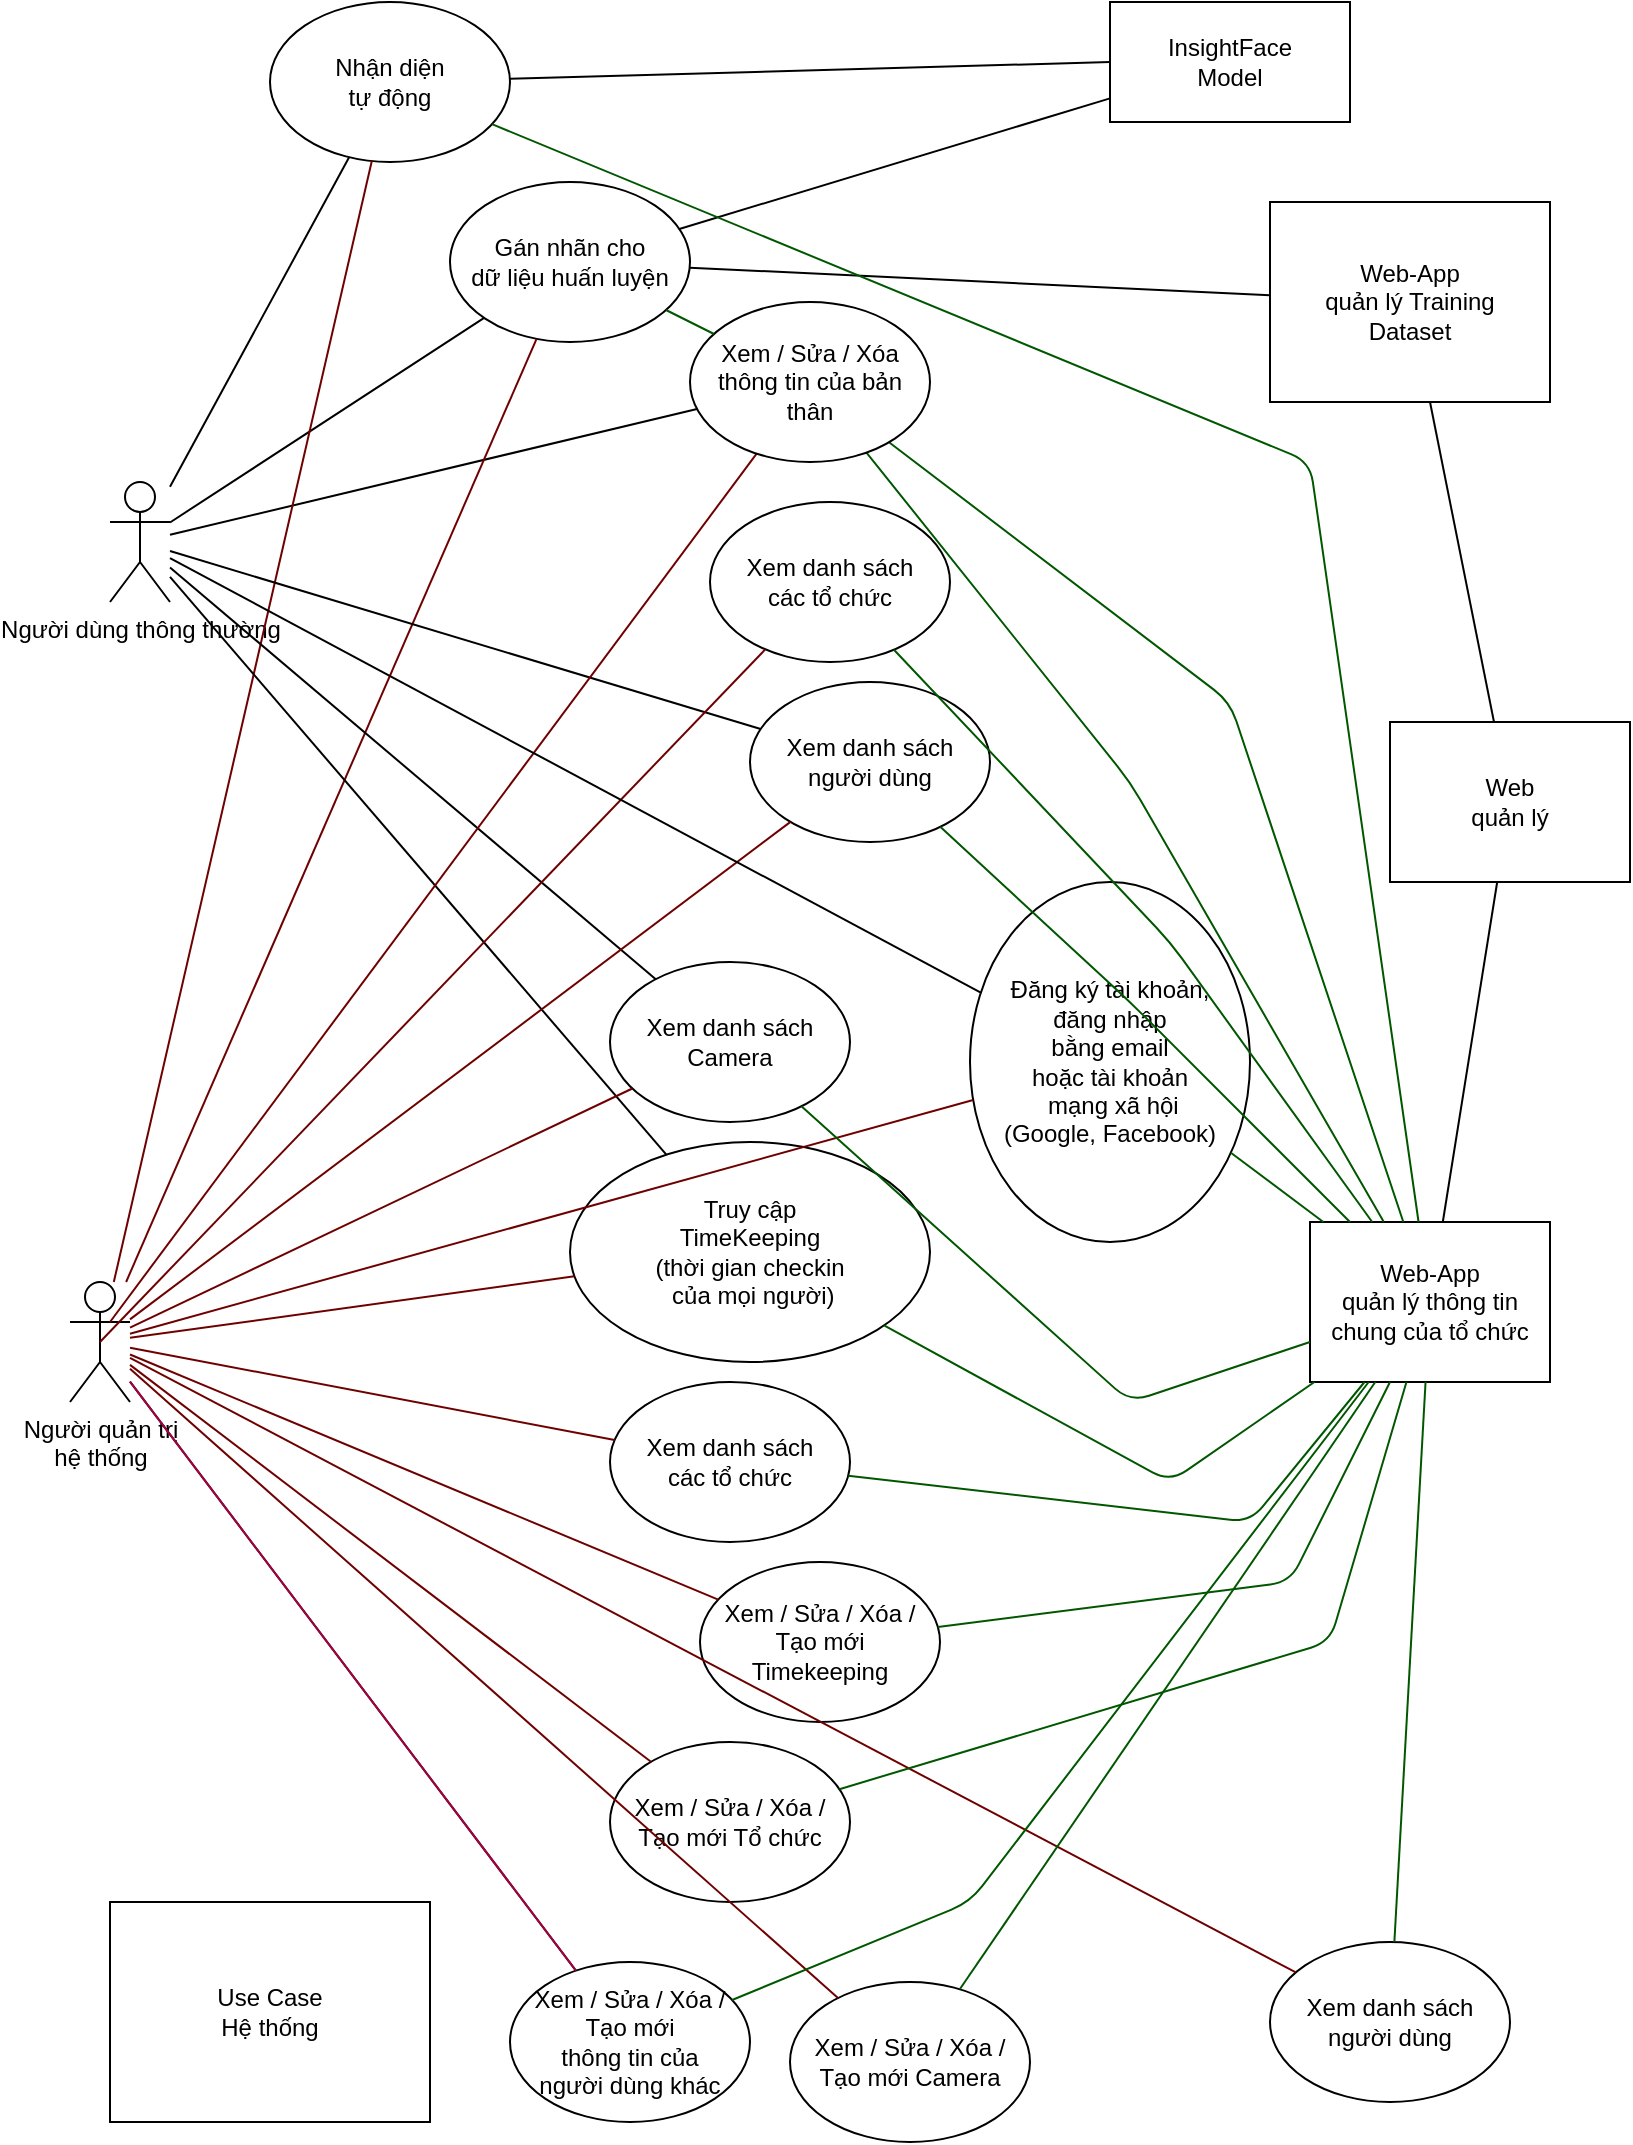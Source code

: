 <mxfile version="13.2.2" type="device"><diagram id="R1qN8K7tQxQ3EBGtBR8B" name="Page-1"><mxGraphModel dx="1422" dy="816" grid="1" gridSize="10" guides="1" tooltips="1" connect="1" arrows="1" fold="1" page="1" pageScale="1" pageWidth="850" pageHeight="1100" math="0" shadow="0"><root><mxCell id="0"/><mxCell id="1" parent="0"/><mxCell id="PGBQFhlcMs_mOg2rS9PG-1" value="Người dùng thông thường" style="shape=umlActor;verticalLabelPosition=bottom;labelBackgroundColor=#ffffff;verticalAlign=top;html=1;outlineConnect=0;" vertex="1" parent="1"><mxGeometry x="70" y="250" width="30" height="60" as="geometry"/></mxCell><mxCell id="PGBQFhlcMs_mOg2rS9PG-2" value="Nhận diện&lt;br&gt;tự động" style="ellipse;whiteSpace=wrap;html=1;" vertex="1" parent="1"><mxGeometry x="150" y="10" width="120" height="80" as="geometry"/></mxCell><mxCell id="PGBQFhlcMs_mOg2rS9PG-3" value="" style="endArrow=none;html=1;" edge="1" parent="1" source="PGBQFhlcMs_mOg2rS9PG-1" target="PGBQFhlcMs_mOg2rS9PG-2"><mxGeometry width="50" height="50" relative="1" as="geometry"><mxPoint x="400" y="440" as="sourcePoint"/><mxPoint x="450" y="390" as="targetPoint"/></mxGeometry></mxCell><mxCell id="PGBQFhlcMs_mOg2rS9PG-4" value="InsightFace &lt;br&gt;Model" style="rounded=0;whiteSpace=wrap;html=1;" vertex="1" parent="1"><mxGeometry x="570" y="10" width="120" height="60" as="geometry"/></mxCell><mxCell id="PGBQFhlcMs_mOg2rS9PG-5" value="" style="endArrow=none;html=1;entryX=0;entryY=0.5;entryDx=0;entryDy=0;" edge="1" parent="1" source="PGBQFhlcMs_mOg2rS9PG-2" target="PGBQFhlcMs_mOg2rS9PG-4"><mxGeometry width="50" height="50" relative="1" as="geometry"><mxPoint x="400" y="280" as="sourcePoint"/><mxPoint x="450" y="230" as="targetPoint"/></mxGeometry></mxCell><mxCell id="PGBQFhlcMs_mOg2rS9PG-7" value="Gán nhãn cho&lt;br&gt;dữ liệu huấn luyện" style="ellipse;whiteSpace=wrap;html=1;" vertex="1" parent="1"><mxGeometry x="240" y="100" width="120" height="80" as="geometry"/></mxCell><mxCell id="PGBQFhlcMs_mOg2rS9PG-8" value="" style="endArrow=none;html=1;" edge="1" parent="1" source="PGBQFhlcMs_mOg2rS9PG-1" target="PGBQFhlcMs_mOg2rS9PG-7"><mxGeometry width="50" height="50" relative="1" as="geometry"><mxPoint x="400" y="280" as="sourcePoint"/><mxPoint x="450" y="230" as="targetPoint"/><Array as="points"/></mxGeometry></mxCell><mxCell id="PGBQFhlcMs_mOg2rS9PG-11" value="Web&lt;br&gt;quản lý" style="rounded=0;whiteSpace=wrap;html=1;" vertex="1" parent="1"><mxGeometry x="710" y="370" width="120" height="80" as="geometry"/></mxCell><mxCell id="PGBQFhlcMs_mOg2rS9PG-13" value="Web-App&lt;br&gt;quản lý Training&lt;br&gt;Dataset" style="whiteSpace=wrap;html=1;" vertex="1" parent="1"><mxGeometry x="650" y="110" width="140" height="100" as="geometry"/></mxCell><mxCell id="PGBQFhlcMs_mOg2rS9PG-14" value="Web-App&lt;br&gt;quản lý thông tin&lt;br&gt;chung của tổ chức" style="rounded=0;whiteSpace=wrap;html=1;" vertex="1" parent="1"><mxGeometry x="670" y="620" width="120" height="80" as="geometry"/></mxCell><mxCell id="PGBQFhlcMs_mOg2rS9PG-16" value="" style="endArrow=none;html=1;" edge="1" parent="1" source="PGBQFhlcMs_mOg2rS9PG-7" target="PGBQFhlcMs_mOg2rS9PG-13"><mxGeometry width="50" height="50" relative="1" as="geometry"><mxPoint x="400" y="280" as="sourcePoint"/><mxPoint x="450" y="230" as="targetPoint"/></mxGeometry></mxCell><mxCell id="PGBQFhlcMs_mOg2rS9PG-17" value="" style="endArrow=none;html=1;" edge="1" parent="1" source="PGBQFhlcMs_mOg2rS9PG-13" target="PGBQFhlcMs_mOg2rS9PG-11"><mxGeometry width="50" height="50" relative="1" as="geometry"><mxPoint x="400" y="280" as="sourcePoint"/><mxPoint x="450" y="230" as="targetPoint"/></mxGeometry></mxCell><mxCell id="PGBQFhlcMs_mOg2rS9PG-18" value="" style="endArrow=none;html=1;" edge="1" parent="1" source="PGBQFhlcMs_mOg2rS9PG-14" target="PGBQFhlcMs_mOg2rS9PG-11"><mxGeometry width="50" height="50" relative="1" as="geometry"><mxPoint x="400" y="280" as="sourcePoint"/><mxPoint x="450" y="230" as="targetPoint"/></mxGeometry></mxCell><mxCell id="PGBQFhlcMs_mOg2rS9PG-19" value="" style="endArrow=none;html=1;" edge="1" parent="1" source="PGBQFhlcMs_mOg2rS9PG-7" target="PGBQFhlcMs_mOg2rS9PG-4"><mxGeometry width="50" height="50" relative="1" as="geometry"><mxPoint x="400" y="440" as="sourcePoint"/><mxPoint x="450" y="390" as="targetPoint"/></mxGeometry></mxCell><mxCell id="PGBQFhlcMs_mOg2rS9PG-21" value="Người quản trị&lt;br&gt;hệ thống" style="shape=umlActor;verticalLabelPosition=bottom;labelBackgroundColor=#ffffff;verticalAlign=top;html=1;outlineConnect=0;" vertex="1" parent="1"><mxGeometry x="50" y="650" width="30" height="60" as="geometry"/></mxCell><mxCell id="PGBQFhlcMs_mOg2rS9PG-30" value="" style="endArrow=none;html=1;" edge="1" parent="1" source="PGBQFhlcMs_mOg2rS9PG-1" target="PGBQFhlcMs_mOg2rS9PG-20"><mxGeometry width="50" height="50" relative="1" as="geometry"><mxPoint x="400" y="280" as="sourcePoint"/><mxPoint x="450" y="230" as="targetPoint"/></mxGeometry></mxCell><mxCell id="PGBQFhlcMs_mOg2rS9PG-31" value="Xem / Sửa / Xóa / Tạo mới&lt;br&gt;thông tin của&lt;br&gt;người dùng khác" style="ellipse;whiteSpace=wrap;html=1;" vertex="1" parent="1"><mxGeometry x="270" y="990" width="120" height="80" as="geometry"/></mxCell><mxCell id="PGBQFhlcMs_mOg2rS9PG-34" value="" style="endArrow=none;html=1;" edge="1" parent="1" source="PGBQFhlcMs_mOg2rS9PG-21" target="PGBQFhlcMs_mOg2rS9PG-31"><mxGeometry width="50" height="50" relative="1" as="geometry"><mxPoint x="400" y="500" as="sourcePoint"/><mxPoint x="450" y="450" as="targetPoint"/></mxGeometry></mxCell><mxCell id="PGBQFhlcMs_mOg2rS9PG-35" value="" style="endArrow=none;html=1;fillColor=#d80073;strokeColor=#A50040;" edge="1" parent="1" source="PGBQFhlcMs_mOg2rS9PG-21" target="PGBQFhlcMs_mOg2rS9PG-31"><mxGeometry width="50" height="50" relative="1" as="geometry"><mxPoint x="400" y="500" as="sourcePoint"/><mxPoint x="450" y="450" as="targetPoint"/></mxGeometry></mxCell><mxCell id="PGBQFhlcMs_mOg2rS9PG-36" value="" style="endArrow=none;html=1;fillColor=#a20025;strokeColor=#6F0000;" edge="1" parent="1" source="PGBQFhlcMs_mOg2rS9PG-21" target="PGBQFhlcMs_mOg2rS9PG-7"><mxGeometry width="50" height="50" relative="1" as="geometry"><mxPoint x="400" y="500" as="sourcePoint"/><mxPoint x="450" y="450" as="targetPoint"/></mxGeometry></mxCell><mxCell id="PGBQFhlcMs_mOg2rS9PG-37" value="" style="endArrow=none;html=1;fillColor=#a20025;strokeColor=#6F0000;" edge="1" parent="1" source="PGBQFhlcMs_mOg2rS9PG-2" target="PGBQFhlcMs_mOg2rS9PG-21"><mxGeometry width="50" height="50" relative="1" as="geometry"><mxPoint x="400" y="500" as="sourcePoint"/><mxPoint x="450" y="450" as="targetPoint"/></mxGeometry></mxCell><mxCell id="PGBQFhlcMs_mOg2rS9PG-40" value="Xem danh sách&lt;br&gt;người dùng" style="ellipse;whiteSpace=wrap;html=1;" vertex="1" parent="1"><mxGeometry x="390" y="350" width="120" height="80" as="geometry"/></mxCell><mxCell id="PGBQFhlcMs_mOg2rS9PG-41" value="Xem danh sách&lt;br&gt;các tổ chức" style="ellipse;whiteSpace=wrap;html=1;" vertex="1" parent="1"><mxGeometry x="370" y="260" width="120" height="80" as="geometry"/></mxCell><mxCell id="PGBQFhlcMs_mOg2rS9PG-42" value="Xem danh sách&lt;br&gt;Camera" style="ellipse;whiteSpace=wrap;html=1;" vertex="1" parent="1"><mxGeometry x="320" y="490" width="120" height="80" as="geometry"/></mxCell><mxCell id="PGBQFhlcMs_mOg2rS9PG-43" value="Truy cập&lt;br&gt;TimeKeeping&lt;br&gt;(thời gian checkin&lt;br&gt;&amp;nbsp;của mọi người)" style="ellipse;whiteSpace=wrap;html=1;" vertex="1" parent="1"><mxGeometry x="300" y="580" width="180" height="110" as="geometry"/></mxCell><mxCell id="PGBQFhlcMs_mOg2rS9PG-45" value="Xem / Sửa / Xóa / Tạo mới Camera" style="ellipse;whiteSpace=wrap;html=1;" vertex="1" parent="1"><mxGeometry x="410" y="1000" width="120" height="80" as="geometry"/></mxCell><mxCell id="PGBQFhlcMs_mOg2rS9PG-46" value="Xem danh sách&lt;br&gt;các tổ chức" style="ellipse;whiteSpace=wrap;html=1;" vertex="1" parent="1"><mxGeometry x="320" y="700" width="120" height="80" as="geometry"/></mxCell><mxCell id="PGBQFhlcMs_mOg2rS9PG-47" value="Xem / Sửa / Xóa / Tạo mới Tổ chức" style="ellipse;whiteSpace=wrap;html=1;" vertex="1" parent="1"><mxGeometry x="320" y="880" width="120" height="80" as="geometry"/></mxCell><mxCell id="PGBQFhlcMs_mOg2rS9PG-48" value="Xem / Sửa / Xóa / Tạo mới &lt;br&gt;Timekeeping" style="ellipse;whiteSpace=wrap;html=1;" vertex="1" parent="1"><mxGeometry x="365" y="790" width="120" height="80" as="geometry"/></mxCell><mxCell id="PGBQFhlcMs_mOg2rS9PG-49" value="" style="endArrow=none;html=1;" edge="1" parent="1" source="PGBQFhlcMs_mOg2rS9PG-42" target="PGBQFhlcMs_mOg2rS9PG-1"><mxGeometry width="50" height="50" relative="1" as="geometry"><mxPoint x="70" y="420" as="sourcePoint"/><mxPoint x="120" y="370" as="targetPoint"/></mxGeometry></mxCell><mxCell id="PGBQFhlcMs_mOg2rS9PG-50" value="" style="endArrow=none;html=1;" edge="1" parent="1" source="PGBQFhlcMs_mOg2rS9PG-1" target="PGBQFhlcMs_mOg2rS9PG-40"><mxGeometry width="50" height="50" relative="1" as="geometry"><mxPoint x="400" y="500" as="sourcePoint"/><mxPoint x="450" y="450" as="targetPoint"/></mxGeometry></mxCell><mxCell id="PGBQFhlcMs_mOg2rS9PG-51" value="" style="endArrow=none;html=1;fillColor=#a20025;strokeColor=#6F0000;" edge="1" parent="1" source="PGBQFhlcMs_mOg2rS9PG-21" target="PGBQFhlcMs_mOg2rS9PG-48"><mxGeometry width="50" height="50" relative="1" as="geometry"><mxPoint x="400" y="810" as="sourcePoint"/><mxPoint x="450" y="760" as="targetPoint"/></mxGeometry></mxCell><mxCell id="PGBQFhlcMs_mOg2rS9PG-52" value="" style="endArrow=none;html=1;fillColor=#a20025;strokeColor=#6F0000;" edge="1" parent="1" source="PGBQFhlcMs_mOg2rS9PG-21" target="PGBQFhlcMs_mOg2rS9PG-47"><mxGeometry width="50" height="50" relative="1" as="geometry"><mxPoint x="400" y="810" as="sourcePoint"/><mxPoint x="450" y="760" as="targetPoint"/></mxGeometry></mxCell><mxCell id="PGBQFhlcMs_mOg2rS9PG-53" value="" style="endArrow=none;html=1;fillColor=#a20025;strokeColor=#6F0000;" edge="1" parent="1" source="PGBQFhlcMs_mOg2rS9PG-21" target="PGBQFhlcMs_mOg2rS9PG-45"><mxGeometry width="50" height="50" relative="1" as="geometry"><mxPoint x="400" y="810" as="sourcePoint"/><mxPoint x="450" y="760" as="targetPoint"/></mxGeometry></mxCell><mxCell id="PGBQFhlcMs_mOg2rS9PG-54" value="" style="endArrow=none;html=1;fillColor=#a20025;strokeColor=#6F0000;" edge="1" parent="1" source="PGBQFhlcMs_mOg2rS9PG-21" target="PGBQFhlcMs_mOg2rS9PG-46"><mxGeometry width="50" height="50" relative="1" as="geometry"><mxPoint x="150" y="670" as="sourcePoint"/><mxPoint x="450" y="550" as="targetPoint"/></mxGeometry></mxCell><mxCell id="PGBQFhlcMs_mOg2rS9PG-55" value="" style="endArrow=none;html=1;" edge="1" parent="1" source="PGBQFhlcMs_mOg2rS9PG-1" target="PGBQFhlcMs_mOg2rS9PG-43"><mxGeometry width="50" height="50" relative="1" as="geometry"><mxPoint x="400" y="390" as="sourcePoint"/><mxPoint x="450" y="340" as="targetPoint"/></mxGeometry></mxCell><mxCell id="PGBQFhlcMs_mOg2rS9PG-56" value="" style="endArrow=none;html=1;fillColor=#a20025;strokeColor=#6F0000;" edge="1" parent="1" source="PGBQFhlcMs_mOg2rS9PG-21" target="PGBQFhlcMs_mOg2rS9PG-43"><mxGeometry width="50" height="50" relative="1" as="geometry"><mxPoint x="400" y="500" as="sourcePoint"/><mxPoint x="450" y="450" as="targetPoint"/></mxGeometry></mxCell><mxCell id="PGBQFhlcMs_mOg2rS9PG-57" value="" style="endArrow=none;html=1;fillColor=#a20025;strokeColor=#6F0000;" edge="1" parent="1" source="PGBQFhlcMs_mOg2rS9PG-21" target="PGBQFhlcMs_mOg2rS9PG-42"><mxGeometry width="50" height="50" relative="1" as="geometry"><mxPoint x="210" y="600" as="sourcePoint"/><mxPoint x="260" y="550" as="targetPoint"/></mxGeometry></mxCell><mxCell id="PGBQFhlcMs_mOg2rS9PG-58" value="" style="endArrow=none;html=1;exitX=0.5;exitY=0.5;exitDx=0;exitDy=0;exitPerimeter=0;fillColor=#a20025;strokeColor=#6F0000;" edge="1" parent="1" source="PGBQFhlcMs_mOg2rS9PG-21" target="PGBQFhlcMs_mOg2rS9PG-41"><mxGeometry width="50" height="50" relative="1" as="geometry"><mxPoint x="197" y="550" as="sourcePoint"/><mxPoint x="247" y="500" as="targetPoint"/></mxGeometry></mxCell><mxCell id="PGBQFhlcMs_mOg2rS9PG-59" value="" style="endArrow=none;html=1;fillColor=#a20025;strokeColor=#6F0000;" edge="1" parent="1" source="PGBQFhlcMs_mOg2rS9PG-21" target="PGBQFhlcMs_mOg2rS9PG-40"><mxGeometry width="50" height="50" relative="1" as="geometry"><mxPoint x="190" y="555" as="sourcePoint"/><mxPoint x="240" y="505" as="targetPoint"/></mxGeometry></mxCell><mxCell id="PGBQFhlcMs_mOg2rS9PG-60" value="" style="endArrow=none;html=1;fillColor=#a20025;strokeColor=#6F0000;" edge="1" parent="1" target="PGBQFhlcMs_mOg2rS9PG-20"><mxGeometry width="50" height="50" relative="1" as="geometry"><mxPoint x="70" y="670" as="sourcePoint"/><mxPoint x="450" y="340" as="targetPoint"/></mxGeometry></mxCell><mxCell id="PGBQFhlcMs_mOg2rS9PG-61" value="Đăng ký tài khoản,&lt;br&gt;đăng nhập&lt;br&gt;bằng email&lt;br&gt;hoặc tài khoản&lt;br&gt;&amp;nbsp;mạng xã hội&lt;br&gt;(Google, Facebook)" style="ellipse;whiteSpace=wrap;html=1;" vertex="1" parent="1"><mxGeometry x="500" y="450" width="140" height="180" as="geometry"/></mxCell><mxCell id="PGBQFhlcMs_mOg2rS9PG-64" value="" style="endArrow=none;html=1;" edge="1" parent="1" source="PGBQFhlcMs_mOg2rS9PG-1" target="PGBQFhlcMs_mOg2rS9PG-61"><mxGeometry width="50" height="50" relative="1" as="geometry"><mxPoint x="400" y="390" as="sourcePoint"/><mxPoint x="450" y="340" as="targetPoint"/></mxGeometry></mxCell><mxCell id="PGBQFhlcMs_mOg2rS9PG-65" value="" style="endArrow=none;html=1;fillColor=#a20025;strokeColor=#6F0000;" edge="1" parent="1" source="PGBQFhlcMs_mOg2rS9PG-21" target="PGBQFhlcMs_mOg2rS9PG-61"><mxGeometry width="50" height="50" relative="1" as="geometry"><mxPoint x="400" y="600" as="sourcePoint"/><mxPoint x="450" y="550" as="targetPoint"/></mxGeometry></mxCell><mxCell id="PGBQFhlcMs_mOg2rS9PG-66" value="Xem danh sách người dùng" style="ellipse;whiteSpace=wrap;html=1;" vertex="1" parent="1"><mxGeometry x="650" y="980" width="120" height="80" as="geometry"/></mxCell><mxCell id="PGBQFhlcMs_mOg2rS9PG-67" value="" style="endArrow=none;html=1;fillColor=#a20025;strokeColor=#6F0000;" edge="1" parent="1" source="PGBQFhlcMs_mOg2rS9PG-66" target="PGBQFhlcMs_mOg2rS9PG-21"><mxGeometry width="50" height="50" relative="1" as="geometry"><mxPoint x="400" y="650" as="sourcePoint"/><mxPoint x="30" y="710" as="targetPoint"/></mxGeometry></mxCell><mxCell id="PGBQFhlcMs_mOg2rS9PG-68" value="" style="endArrow=none;html=1;fillColor=#008a00;strokeColor=#005700;" edge="1" parent="1" source="PGBQFhlcMs_mOg2rS9PG-2" target="PGBQFhlcMs_mOg2rS9PG-14"><mxGeometry width="50" height="50" relative="1" as="geometry"><mxPoint x="400" y="650" as="sourcePoint"/><mxPoint x="450" y="600" as="targetPoint"/><Array as="points"><mxPoint x="670" y="240"/></Array></mxGeometry></mxCell><mxCell id="PGBQFhlcMs_mOg2rS9PG-69" value="" style="endArrow=none;html=1;fillColor=#008a00;strokeColor=#005700;" edge="1" parent="1" source="PGBQFhlcMs_mOg2rS9PG-40" target="PGBQFhlcMs_mOg2rS9PG-14"><mxGeometry width="50" height="50" relative="1" as="geometry"><mxPoint x="400" y="440" as="sourcePoint"/><mxPoint x="450" y="390" as="targetPoint"/><Array as="points"><mxPoint x="580" y="510"/></Array></mxGeometry></mxCell><mxCell id="PGBQFhlcMs_mOg2rS9PG-70" value="" style="endArrow=none;html=1;fillColor=#008a00;strokeColor=#005700;" edge="1" parent="1" source="PGBQFhlcMs_mOg2rS9PG-20" target="PGBQFhlcMs_mOg2rS9PG-14"><mxGeometry width="50" height="50" relative="1" as="geometry"><mxPoint x="400" y="440" as="sourcePoint"/><mxPoint x="450" y="390" as="targetPoint"/><Array as="points"><mxPoint x="580" y="400"/></Array></mxGeometry></mxCell><mxCell id="PGBQFhlcMs_mOg2rS9PG-71" value="" style="endArrow=none;html=1;fillColor=#008a00;strokeColor=#005700;" edge="1" parent="1" source="PGBQFhlcMs_mOg2rS9PG-20" target="PGBQFhlcMs_mOg2rS9PG-14"><mxGeometry width="50" height="50" relative="1" as="geometry"><mxPoint x="400" y="440" as="sourcePoint"/><mxPoint x="450" y="390" as="targetPoint"/><Array as="points"><mxPoint x="630" y="360"/></Array></mxGeometry></mxCell><mxCell id="PGBQFhlcMs_mOg2rS9PG-72" value="" style="endArrow=none;html=1;fillColor=#008a00;strokeColor=#005700;" edge="1" parent="1" source="PGBQFhlcMs_mOg2rS9PG-14" target="PGBQFhlcMs_mOg2rS9PG-41"><mxGeometry width="50" height="50" relative="1" as="geometry"><mxPoint x="400" y="440" as="sourcePoint"/><mxPoint x="450" y="390" as="targetPoint"/><Array as="points"><mxPoint x="600" y="480"/></Array></mxGeometry></mxCell><mxCell id="PGBQFhlcMs_mOg2rS9PG-74" value="" style="endArrow=none;html=1;fillColor=#008a00;strokeColor=#005700;" edge="1" parent="1" source="PGBQFhlcMs_mOg2rS9PG-66" target="PGBQFhlcMs_mOg2rS9PG-14"><mxGeometry width="50" height="50" relative="1" as="geometry"><mxPoint x="400" y="600" as="sourcePoint"/><mxPoint x="450" y="550" as="targetPoint"/></mxGeometry></mxCell><mxCell id="PGBQFhlcMs_mOg2rS9PG-75" value="" style="endArrow=none;html=1;fillColor=#008a00;strokeColor=#005700;" edge="1" parent="1" source="PGBQFhlcMs_mOg2rS9PG-47" target="PGBQFhlcMs_mOg2rS9PG-14"><mxGeometry width="50" height="50" relative="1" as="geometry"><mxPoint x="400" y="600" as="sourcePoint"/><mxPoint x="450" y="550" as="targetPoint"/><Array as="points"><mxPoint x="680" y="830"/></Array></mxGeometry></mxCell><mxCell id="PGBQFhlcMs_mOg2rS9PG-76" value="" style="endArrow=none;html=1;fillColor=#008a00;strokeColor=#005700;" edge="1" parent="1" source="PGBQFhlcMs_mOg2rS9PG-48" target="PGBQFhlcMs_mOg2rS9PG-14"><mxGeometry width="50" height="50" relative="1" as="geometry"><mxPoint x="400" y="600" as="sourcePoint"/><mxPoint x="450" y="550" as="targetPoint"/><Array as="points"><mxPoint x="660" y="800"/></Array></mxGeometry></mxCell><mxCell id="PGBQFhlcMs_mOg2rS9PG-77" value="" style="endArrow=none;html=1;fillColor=#008a00;strokeColor=#005700;" edge="1" parent="1" source="PGBQFhlcMs_mOg2rS9PG-46" target="PGBQFhlcMs_mOg2rS9PG-14"><mxGeometry width="50" height="50" relative="1" as="geometry"><mxPoint x="400" y="600" as="sourcePoint"/><mxPoint x="450" y="550" as="targetPoint"/><Array as="points"><mxPoint x="640" y="770"/></Array></mxGeometry></mxCell><mxCell id="PGBQFhlcMs_mOg2rS9PG-78" value="" style="endArrow=none;html=1;fillColor=#008a00;strokeColor=#005700;" edge="1" parent="1" source="PGBQFhlcMs_mOg2rS9PG-43" target="PGBQFhlcMs_mOg2rS9PG-14"><mxGeometry width="50" height="50" relative="1" as="geometry"><mxPoint x="400" y="600" as="sourcePoint"/><mxPoint x="450" y="550" as="targetPoint"/><Array as="points"><mxPoint x="600" y="750"/></Array></mxGeometry></mxCell><mxCell id="PGBQFhlcMs_mOg2rS9PG-79" value="" style="endArrow=none;html=1;fillColor=#008a00;strokeColor=#005700;" edge="1" parent="1" source="PGBQFhlcMs_mOg2rS9PG-42" target="PGBQFhlcMs_mOg2rS9PG-14"><mxGeometry width="50" height="50" relative="1" as="geometry"><mxPoint x="400" y="600" as="sourcePoint"/><mxPoint x="450" y="550" as="targetPoint"/><Array as="points"><mxPoint x="580" y="710"/></Array></mxGeometry></mxCell><mxCell id="PGBQFhlcMs_mOg2rS9PG-80" value="" style="endArrow=none;html=1;fillColor=#008a00;strokeColor=#005700;" edge="1" parent="1" source="PGBQFhlcMs_mOg2rS9PG-61" target="PGBQFhlcMs_mOg2rS9PG-14"><mxGeometry width="50" height="50" relative="1" as="geometry"><mxPoint x="400" y="600" as="sourcePoint"/><mxPoint x="450" y="550" as="targetPoint"/></mxGeometry></mxCell><mxCell id="PGBQFhlcMs_mOg2rS9PG-81" value="" style="endArrow=none;html=1;fillColor=#008a00;strokeColor=#005700;" edge="1" parent="1" source="PGBQFhlcMs_mOg2rS9PG-31" target="PGBQFhlcMs_mOg2rS9PG-14"><mxGeometry width="50" height="50" relative="1" as="geometry"><mxPoint x="400" y="810" as="sourcePoint"/><mxPoint x="450" y="760" as="targetPoint"/><Array as="points"><mxPoint x="500" y="960"/></Array></mxGeometry></mxCell><mxCell id="PGBQFhlcMs_mOg2rS9PG-82" value="" style="endArrow=none;html=1;fillColor=#008a00;strokeColor=#005700;" edge="1" parent="1" source="PGBQFhlcMs_mOg2rS9PG-45" target="PGBQFhlcMs_mOg2rS9PG-14"><mxGeometry width="50" height="50" relative="1" as="geometry"><mxPoint x="400" y="810" as="sourcePoint"/><mxPoint x="450" y="760" as="targetPoint"/></mxGeometry></mxCell><mxCell id="PGBQFhlcMs_mOg2rS9PG-20" value="Xem / Sửa / Xóa&lt;br&gt;thông tin của bản thân" style="ellipse;whiteSpace=wrap;html=1;" vertex="1" parent="1"><mxGeometry x="360" y="160" width="120" height="80" as="geometry"/></mxCell><mxCell id="PGBQFhlcMs_mOg2rS9PG-83" value="" style="endArrow=none;html=1;fillColor=#008a00;strokeColor=#005700;" edge="1" parent="1" source="PGBQFhlcMs_mOg2rS9PG-7" target="PGBQFhlcMs_mOg2rS9PG-20"><mxGeometry width="50" height="50" relative="1" as="geometry"><mxPoint x="342.426" y="168.284" as="sourcePoint"/><mxPoint x="716.667" y="620" as="targetPoint"/><Array as="points"/></mxGeometry></mxCell><mxCell id="PGBQFhlcMs_mOg2rS9PG-84" value="Use Case&lt;br&gt;Hệ thống" style="rounded=0;whiteSpace=wrap;html=1;" vertex="1" parent="1"><mxGeometry x="70" y="960" width="160" height="110" as="geometry"/></mxCell></root></mxGraphModel></diagram></mxfile>